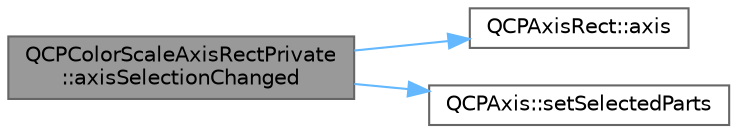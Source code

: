 digraph "QCPColorScaleAxisRectPrivate::axisSelectionChanged"
{
 // LATEX_PDF_SIZE
  bgcolor="transparent";
  edge [fontname=Helvetica,fontsize=10,labelfontname=Helvetica,labelfontsize=10];
  node [fontname=Helvetica,fontsize=10,shape=box,height=0.2,width=0.4];
  rankdir="LR";
  Node1 [label="QCPColorScaleAxisRectPrivate\l::axisSelectionChanged",height=0.2,width=0.4,color="gray40", fillcolor="grey60", style="filled", fontcolor="black",tooltip=" "];
  Node1 -> Node2 [color="steelblue1",style="solid"];
  Node2 [label="QCPAxisRect::axis",height=0.2,width=0.4,color="grey40", fillcolor="white", style="filled",URL="$class_q_c_p_axis_rect.html#a583ae4f6d78b601b732183f6cabecbe1",tooltip=" "];
  Node1 -> Node3 [color="steelblue1",style="solid"];
  Node3 [label="QCPAxis::setSelectedParts",height=0.2,width=0.4,color="grey40", fillcolor="white", style="filled",URL="$class_q_c_p_axis.html#ab9d7a69277dcbed9119b3c1f25ca19c3",tooltip=" "];
}
